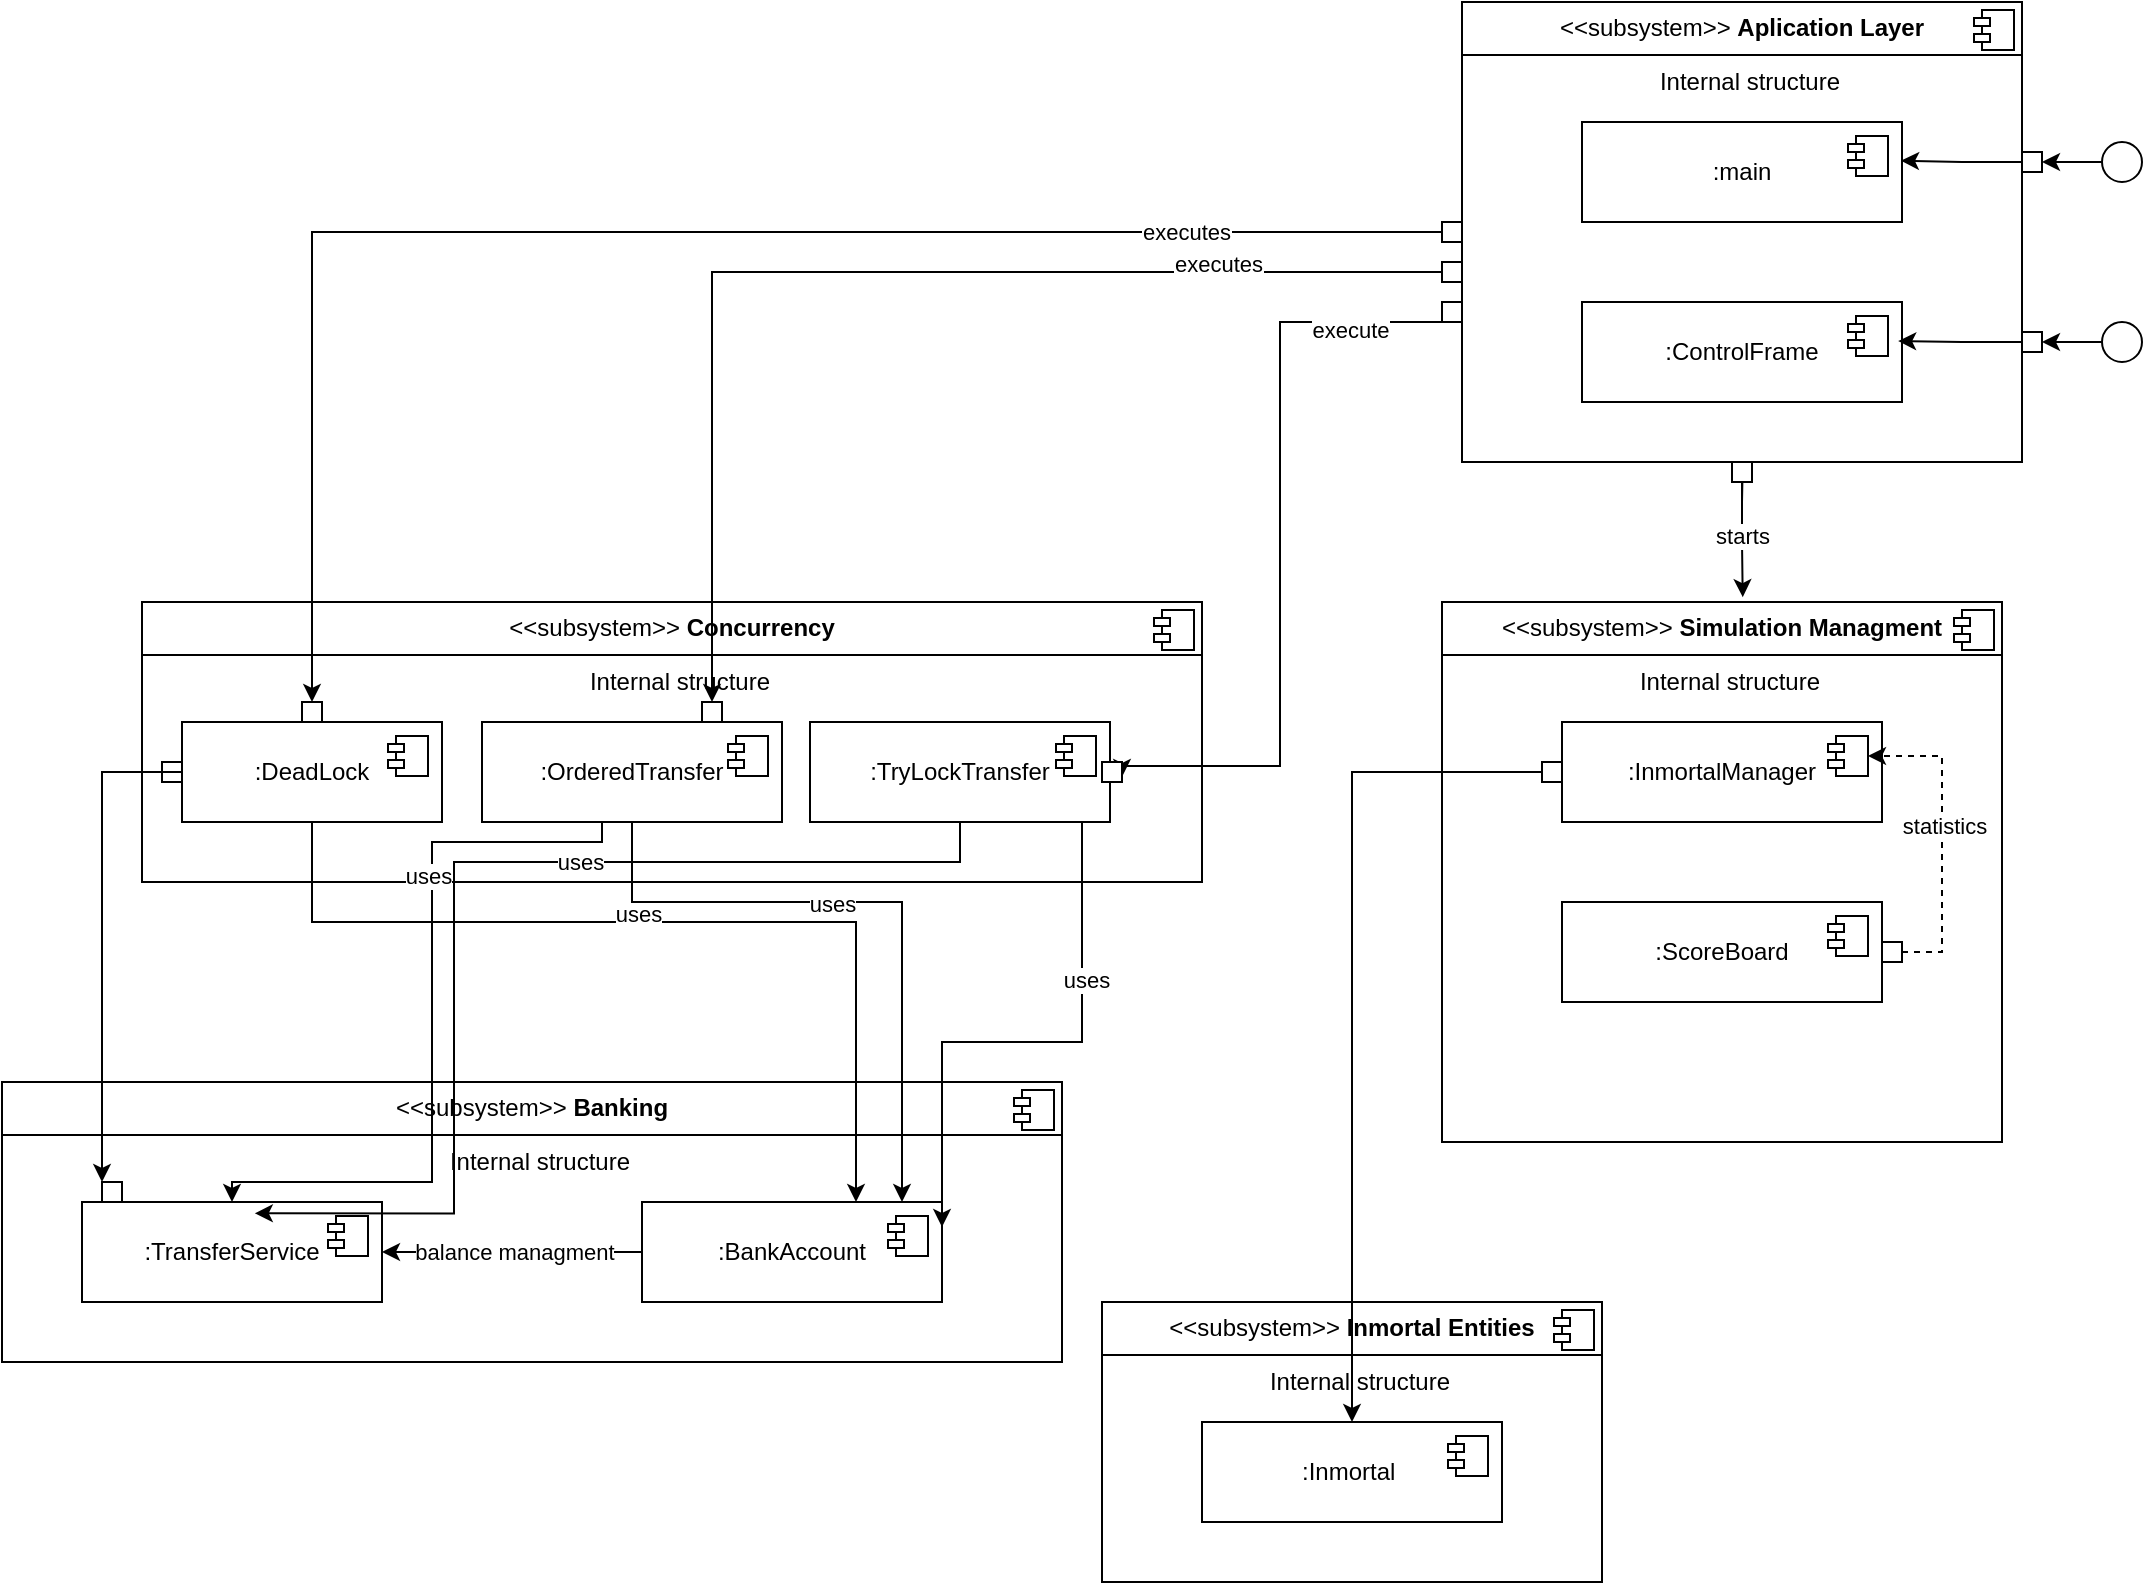 <mxfile version="28.1.2">
  <diagram name="Página-1" id="i7hEdmlSR3R2jYSTW4I0">
    <mxGraphModel dx="1747" dy="2096" grid="1" gridSize="10" guides="1" tooltips="1" connect="1" arrows="1" fold="1" page="1" pageScale="1" pageWidth="827" pageHeight="1169" math="0" shadow="0">
      <root>
        <mxCell id="0" />
        <mxCell id="1" parent="0" />
        <mxCell id="G-Qi5bz6n_XVfrinfc0t-10" value="&lt;p style=&quot;margin:0px;margin-top:6px;text-align:center;&quot;&gt;&amp;lt;&amp;lt;subsystem&amp;gt;&amp;gt;&amp;nbsp;&lt;b&gt;Concurrency&lt;/b&gt;&lt;/p&gt;&lt;hr size=&quot;1&quot; style=&quot;border-style:solid;&quot;&gt;&lt;p style=&quot;text-align: center; margin: 0px 0px 0px 8px;&quot;&gt;Internal structure&lt;/p&gt;" style="align=left;overflow=fill;html=1;dropTarget=0;whiteSpace=wrap;" vertex="1" parent="1">
          <mxGeometry x="80" y="70" width="530" height="140" as="geometry" />
        </mxCell>
        <mxCell id="G-Qi5bz6n_XVfrinfc0t-11" value="" style="shape=component;jettyWidth=8;jettyHeight=4;" vertex="1" parent="G-Qi5bz6n_XVfrinfc0t-10">
          <mxGeometry x="1" width="20" height="20" relative="1" as="geometry">
            <mxPoint x="-24" y="4" as="offset" />
          </mxGeometry>
        </mxCell>
        <mxCell id="G-Qi5bz6n_XVfrinfc0t-4" value=":DeadLock" style="html=1;dropTarget=0;whiteSpace=wrap;" vertex="1" parent="1">
          <mxGeometry x="100" y="130" width="130" height="50" as="geometry" />
        </mxCell>
        <mxCell id="G-Qi5bz6n_XVfrinfc0t-5" value="" style="shape=module;jettyWidth=8;jettyHeight=4;" vertex="1" parent="G-Qi5bz6n_XVfrinfc0t-4">
          <mxGeometry x="1" width="20" height="20" relative="1" as="geometry">
            <mxPoint x="-27" y="7" as="offset" />
          </mxGeometry>
        </mxCell>
        <mxCell id="G-Qi5bz6n_XVfrinfc0t-12" value=":OrderedTransfer" style="html=1;dropTarget=0;whiteSpace=wrap;" vertex="1" parent="1">
          <mxGeometry x="250" y="130" width="150" height="50" as="geometry" />
        </mxCell>
        <mxCell id="G-Qi5bz6n_XVfrinfc0t-13" value="" style="shape=module;jettyWidth=8;jettyHeight=4;" vertex="1" parent="G-Qi5bz6n_XVfrinfc0t-12">
          <mxGeometry x="1" width="20" height="20" relative="1" as="geometry">
            <mxPoint x="-27" y="7" as="offset" />
          </mxGeometry>
        </mxCell>
        <mxCell id="G-Qi5bz6n_XVfrinfc0t-14" value=":TryLockTransfer" style="html=1;dropTarget=0;whiteSpace=wrap;" vertex="1" parent="1">
          <mxGeometry x="414" y="130" width="150" height="50" as="geometry" />
        </mxCell>
        <mxCell id="G-Qi5bz6n_XVfrinfc0t-15" value="" style="shape=module;jettyWidth=8;jettyHeight=4;" vertex="1" parent="G-Qi5bz6n_XVfrinfc0t-14">
          <mxGeometry x="1" width="20" height="20" relative="1" as="geometry">
            <mxPoint x="-27" y="7" as="offset" />
          </mxGeometry>
        </mxCell>
        <mxCell id="G-Qi5bz6n_XVfrinfc0t-16" value="" style="rounded=0;whiteSpace=wrap;html=1;" vertex="1" parent="1">
          <mxGeometry x="90" y="150" width="10" height="10" as="geometry" />
        </mxCell>
        <mxCell id="G-Qi5bz6n_XVfrinfc0t-17" value="&lt;p style=&quot;margin:0px;margin-top:6px;text-align:center;&quot;&gt;&amp;lt;&amp;lt;subsystem&amp;gt;&amp;gt; &lt;b&gt;Banking&lt;/b&gt;&lt;/p&gt;&lt;hr size=&quot;1&quot; style=&quot;border-style:solid;&quot;&gt;&lt;p style=&quot;text-align: center; margin: 0px 0px 0px 8px;&quot;&gt;Internal structure&lt;/p&gt;" style="align=left;overflow=fill;html=1;dropTarget=0;whiteSpace=wrap;" vertex="1" parent="1">
          <mxGeometry x="10" y="310" width="530" height="140" as="geometry" />
        </mxCell>
        <mxCell id="G-Qi5bz6n_XVfrinfc0t-18" value="" style="shape=component;jettyWidth=8;jettyHeight=4;" vertex="1" parent="G-Qi5bz6n_XVfrinfc0t-17">
          <mxGeometry x="1" width="20" height="20" relative="1" as="geometry">
            <mxPoint x="-24" y="4" as="offset" />
          </mxGeometry>
        </mxCell>
        <mxCell id="G-Qi5bz6n_XVfrinfc0t-19" value=":TransferService" style="html=1;dropTarget=0;whiteSpace=wrap;" vertex="1" parent="1">
          <mxGeometry x="50" y="370" width="150" height="50" as="geometry" />
        </mxCell>
        <mxCell id="G-Qi5bz6n_XVfrinfc0t-20" value="" style="shape=module;jettyWidth=8;jettyHeight=4;" vertex="1" parent="G-Qi5bz6n_XVfrinfc0t-19">
          <mxGeometry x="1" width="20" height="20" relative="1" as="geometry">
            <mxPoint x="-27" y="7" as="offset" />
          </mxGeometry>
        </mxCell>
        <mxCell id="G-Qi5bz6n_XVfrinfc0t-103" style="edgeStyle=orthogonalEdgeStyle;rounded=0;orthogonalLoop=1;jettySize=auto;html=1;" edge="1" parent="1" source="G-Qi5bz6n_XVfrinfc0t-21" target="G-Qi5bz6n_XVfrinfc0t-19">
          <mxGeometry relative="1" as="geometry" />
        </mxCell>
        <mxCell id="G-Qi5bz6n_XVfrinfc0t-104" value="balance managment" style="edgeLabel;html=1;align=center;verticalAlign=middle;resizable=0;points=[];" vertex="1" connectable="0" parent="G-Qi5bz6n_XVfrinfc0t-103">
          <mxGeometry x="-0.015" relative="1" as="geometry">
            <mxPoint as="offset" />
          </mxGeometry>
        </mxCell>
        <mxCell id="G-Qi5bz6n_XVfrinfc0t-21" value=":BankAccount" style="html=1;dropTarget=0;whiteSpace=wrap;" vertex="1" parent="1">
          <mxGeometry x="330" y="370" width="150" height="50" as="geometry" />
        </mxCell>
        <mxCell id="G-Qi5bz6n_XVfrinfc0t-22" value="" style="shape=module;jettyWidth=8;jettyHeight=4;" vertex="1" parent="G-Qi5bz6n_XVfrinfc0t-21">
          <mxGeometry x="1" width="20" height="20" relative="1" as="geometry">
            <mxPoint x="-27" y="7" as="offset" />
          </mxGeometry>
        </mxCell>
        <mxCell id="G-Qi5bz6n_XVfrinfc0t-23" value="&lt;p style=&quot;margin:0px;margin-top:6px;text-align:center;&quot;&gt;&amp;lt;&amp;lt;subsystem&amp;gt;&amp;gt; &lt;b&gt;Inmortal Entities&lt;/b&gt;&lt;/p&gt;&lt;hr size=&quot;1&quot; style=&quot;border-style:solid;&quot;&gt;&lt;p style=&quot;text-align: center; margin: 0px 0px 0px 8px;&quot;&gt;Internal structure&lt;/p&gt;" style="align=left;overflow=fill;html=1;dropTarget=0;whiteSpace=wrap;" vertex="1" parent="1">
          <mxGeometry x="560" y="420" width="250" height="140" as="geometry" />
        </mxCell>
        <mxCell id="G-Qi5bz6n_XVfrinfc0t-24" value="" style="shape=component;jettyWidth=8;jettyHeight=4;" vertex="1" parent="G-Qi5bz6n_XVfrinfc0t-23">
          <mxGeometry x="1" width="20" height="20" relative="1" as="geometry">
            <mxPoint x="-24" y="4" as="offset" />
          </mxGeometry>
        </mxCell>
        <mxCell id="G-Qi5bz6n_XVfrinfc0t-25" value=":Inmortal&amp;nbsp;" style="html=1;dropTarget=0;whiteSpace=wrap;" vertex="1" parent="1">
          <mxGeometry x="610" y="480" width="150" height="50" as="geometry" />
        </mxCell>
        <mxCell id="G-Qi5bz6n_XVfrinfc0t-26" value="" style="shape=module;jettyWidth=8;jettyHeight=4;" vertex="1" parent="G-Qi5bz6n_XVfrinfc0t-25">
          <mxGeometry x="1" width="20" height="20" relative="1" as="geometry">
            <mxPoint x="-27" y="7" as="offset" />
          </mxGeometry>
        </mxCell>
        <mxCell id="G-Qi5bz6n_XVfrinfc0t-27" value="&lt;p style=&quot;margin:0px;margin-top:6px;text-align:center;&quot;&gt;&amp;lt;&amp;lt;subsystem&amp;gt;&amp;gt; &lt;b&gt;Simulation Managment&lt;/b&gt;&lt;/p&gt;&lt;hr size=&quot;1&quot; style=&quot;border-style:solid;&quot;&gt;&lt;p style=&quot;text-align: center; margin: 0px 0px 0px 8px;&quot;&gt;Internal structure&lt;/p&gt;" style="align=left;overflow=fill;html=1;dropTarget=0;whiteSpace=wrap;" vertex="1" parent="1">
          <mxGeometry x="730" y="70" width="280" height="270" as="geometry" />
        </mxCell>
        <mxCell id="G-Qi5bz6n_XVfrinfc0t-28" value="" style="shape=component;jettyWidth=8;jettyHeight=4;" vertex="1" parent="G-Qi5bz6n_XVfrinfc0t-27">
          <mxGeometry x="1" width="20" height="20" relative="1" as="geometry">
            <mxPoint x="-24" y="4" as="offset" />
          </mxGeometry>
        </mxCell>
        <mxCell id="G-Qi5bz6n_XVfrinfc0t-105" style="edgeStyle=orthogonalEdgeStyle;rounded=0;orthogonalLoop=1;jettySize=auto;html=1;" edge="1" parent="1" source="G-Qi5bz6n_XVfrinfc0t-129" target="G-Qi5bz6n_XVfrinfc0t-25">
          <mxGeometry relative="1" as="geometry" />
        </mxCell>
        <mxCell id="G-Qi5bz6n_XVfrinfc0t-29" value=":InmortalManager" style="html=1;dropTarget=0;whiteSpace=wrap;" vertex="1" parent="1">
          <mxGeometry x="790" y="130" width="160" height="50" as="geometry" />
        </mxCell>
        <mxCell id="G-Qi5bz6n_XVfrinfc0t-30" value="" style="shape=module;jettyWidth=8;jettyHeight=4;" vertex="1" parent="G-Qi5bz6n_XVfrinfc0t-29">
          <mxGeometry x="1" width="20" height="20" relative="1" as="geometry">
            <mxPoint x="-27" y="7" as="offset" />
          </mxGeometry>
        </mxCell>
        <mxCell id="G-Qi5bz6n_XVfrinfc0t-31" value=":ScoreBoard" style="html=1;dropTarget=0;whiteSpace=wrap;" vertex="1" parent="1">
          <mxGeometry x="790" y="220" width="160" height="50" as="geometry" />
        </mxCell>
        <mxCell id="G-Qi5bz6n_XVfrinfc0t-32" value="" style="shape=module;jettyWidth=8;jettyHeight=4;" vertex="1" parent="G-Qi5bz6n_XVfrinfc0t-31">
          <mxGeometry x="1" width="20" height="20" relative="1" as="geometry">
            <mxPoint x="-27" y="7" as="offset" />
          </mxGeometry>
        </mxCell>
        <mxCell id="G-Qi5bz6n_XVfrinfc0t-33" value="&lt;p style=&quot;margin:0px;margin-top:6px;text-align:center;&quot;&gt;&amp;lt;&amp;lt;subsystem&amp;gt;&amp;gt; &lt;b&gt;Aplication Layer&lt;/b&gt;&lt;/p&gt;&lt;hr size=&quot;1&quot; style=&quot;border-style:solid;&quot;&gt;&lt;p style=&quot;text-align: center; margin: 0px 0px 0px 8px;&quot;&gt;Internal structure&lt;/p&gt;" style="align=left;overflow=fill;html=1;dropTarget=0;whiteSpace=wrap;" vertex="1" parent="1">
          <mxGeometry x="740" y="-230" width="280" height="230" as="geometry" />
        </mxCell>
        <mxCell id="G-Qi5bz6n_XVfrinfc0t-34" value="" style="shape=component;jettyWidth=8;jettyHeight=4;" vertex="1" parent="G-Qi5bz6n_XVfrinfc0t-33">
          <mxGeometry x="1" width="20" height="20" relative="1" as="geometry">
            <mxPoint x="-24" y="4" as="offset" />
          </mxGeometry>
        </mxCell>
        <mxCell id="G-Qi5bz6n_XVfrinfc0t-35" value=":main" style="html=1;dropTarget=0;whiteSpace=wrap;" vertex="1" parent="1">
          <mxGeometry x="800" y="-170" width="160" height="50" as="geometry" />
        </mxCell>
        <mxCell id="G-Qi5bz6n_XVfrinfc0t-36" value="" style="shape=module;jettyWidth=8;jettyHeight=4;" vertex="1" parent="G-Qi5bz6n_XVfrinfc0t-35">
          <mxGeometry x="1" width="20" height="20" relative="1" as="geometry">
            <mxPoint x="-27" y="7" as="offset" />
          </mxGeometry>
        </mxCell>
        <mxCell id="G-Qi5bz6n_XVfrinfc0t-37" value=":ControlFrame" style="html=1;dropTarget=0;whiteSpace=wrap;" vertex="1" parent="1">
          <mxGeometry x="800" y="-80" width="160" height="50" as="geometry" />
        </mxCell>
        <mxCell id="G-Qi5bz6n_XVfrinfc0t-38" value="" style="shape=module;jettyWidth=8;jettyHeight=4;" vertex="1" parent="G-Qi5bz6n_XVfrinfc0t-37">
          <mxGeometry x="1" width="20" height="20" relative="1" as="geometry">
            <mxPoint x="-27" y="7" as="offset" />
          </mxGeometry>
        </mxCell>
        <mxCell id="G-Qi5bz6n_XVfrinfc0t-39" style="edgeStyle=orthogonalEdgeStyle;rounded=0;orthogonalLoop=1;jettySize=auto;html=1;entryX=0.537;entryY=-0.009;entryDx=0;entryDy=0;entryPerimeter=0;" edge="1" parent="1" source="G-Qi5bz6n_XVfrinfc0t-53" target="G-Qi5bz6n_XVfrinfc0t-27">
          <mxGeometry relative="1" as="geometry" />
        </mxCell>
        <mxCell id="G-Qi5bz6n_XVfrinfc0t-59" value="starts" style="edgeLabel;html=1;align=center;verticalAlign=middle;resizable=0;points=[];" vertex="1" connectable="0" parent="G-Qi5bz6n_XVfrinfc0t-39">
          <mxGeometry x="-0.153" relative="1" as="geometry">
            <mxPoint y="2" as="offset" />
          </mxGeometry>
        </mxCell>
        <mxCell id="G-Qi5bz6n_XVfrinfc0t-47" value="" style="rounded=0;whiteSpace=wrap;html=1;" vertex="1" parent="1">
          <mxGeometry x="730" y="-120" width="10" height="10" as="geometry" />
        </mxCell>
        <mxCell id="G-Qi5bz6n_XVfrinfc0t-49" value="" style="rounded=0;whiteSpace=wrap;html=1;" vertex="1" parent="1">
          <mxGeometry x="730" y="-100" width="10" height="10" as="geometry" />
        </mxCell>
        <mxCell id="G-Qi5bz6n_XVfrinfc0t-52" value="" style="rounded=0;whiteSpace=wrap;html=1;" vertex="1" parent="1">
          <mxGeometry x="730" y="-80" width="10" height="10" as="geometry" />
        </mxCell>
        <mxCell id="G-Qi5bz6n_XVfrinfc0t-54" value="" style="edgeStyle=orthogonalEdgeStyle;rounded=0;orthogonalLoop=1;jettySize=auto;html=1;entryX=0.537;entryY=-0.009;entryDx=0;entryDy=0;entryPerimeter=0;" edge="1" parent="1" source="G-Qi5bz6n_XVfrinfc0t-33" target="G-Qi5bz6n_XVfrinfc0t-53">
          <mxGeometry relative="1" as="geometry">
            <mxPoint x="880" as="sourcePoint" />
            <mxPoint x="880" y="68" as="targetPoint" />
          </mxGeometry>
        </mxCell>
        <mxCell id="G-Qi5bz6n_XVfrinfc0t-53" value="" style="rounded=0;whiteSpace=wrap;html=1;" vertex="1" parent="1">
          <mxGeometry x="875" width="10" height="10" as="geometry" />
        </mxCell>
        <mxCell id="G-Qi5bz6n_XVfrinfc0t-61" value="" style="edgeStyle=orthogonalEdgeStyle;rounded=0;orthogonalLoop=1;jettySize=auto;html=1;entryX=0.5;entryY=0;entryDx=0;entryDy=0;" edge="1" parent="1" source="G-Qi5bz6n_XVfrinfc0t-49" target="G-Qi5bz6n_XVfrinfc0t-60">
          <mxGeometry relative="1" as="geometry">
            <mxPoint x="730" y="-95" as="sourcePoint" />
            <mxPoint x="363" y="130" as="targetPoint" />
          </mxGeometry>
        </mxCell>
        <mxCell id="G-Qi5bz6n_XVfrinfc0t-62" value="executes" style="edgeLabel;html=1;align=center;verticalAlign=middle;resizable=0;points=[];" vertex="1" connectable="0" parent="G-Qi5bz6n_XVfrinfc0t-61">
          <mxGeometry x="-0.612" y="-4" relative="1" as="geometry">
            <mxPoint as="offset" />
          </mxGeometry>
        </mxCell>
        <mxCell id="G-Qi5bz6n_XVfrinfc0t-60" value="" style="rounded=0;whiteSpace=wrap;html=1;" vertex="1" parent="1">
          <mxGeometry x="360" y="120" width="10" height="10" as="geometry" />
        </mxCell>
        <mxCell id="G-Qi5bz6n_XVfrinfc0t-69" value="" style="edgeStyle=orthogonalEdgeStyle;rounded=0;orthogonalLoop=1;jettySize=auto;html=1;" edge="1" parent="1" source="G-Qi5bz6n_XVfrinfc0t-47" target="G-Qi5bz6n_XVfrinfc0t-68">
          <mxGeometry relative="1" as="geometry">
            <mxPoint x="730" y="-115" as="sourcePoint" />
            <mxPoint x="165" y="130" as="targetPoint" />
          </mxGeometry>
        </mxCell>
        <mxCell id="G-Qi5bz6n_XVfrinfc0t-70" value="executes" style="edgeLabel;html=1;align=center;verticalAlign=middle;resizable=0;points=[];" vertex="1" connectable="0" parent="G-Qi5bz6n_XVfrinfc0t-69">
          <mxGeometry x="-0.68" relative="1" as="geometry">
            <mxPoint as="offset" />
          </mxGeometry>
        </mxCell>
        <mxCell id="G-Qi5bz6n_XVfrinfc0t-68" value="" style="rounded=0;whiteSpace=wrap;html=1;" vertex="1" parent="1">
          <mxGeometry x="160" y="120" width="10" height="10" as="geometry" />
        </mxCell>
        <mxCell id="G-Qi5bz6n_XVfrinfc0t-72" value="" style="edgeStyle=orthogonalEdgeStyle;rounded=0;orthogonalLoop=1;jettySize=auto;html=1;entryX=1;entryY=0.75;entryDx=0;entryDy=0;" edge="1" parent="1" source="G-Qi5bz6n_XVfrinfc0t-33" target="G-Qi5bz6n_XVfrinfc0t-71">
          <mxGeometry relative="1" as="geometry">
            <mxPoint x="740" y="-70" as="sourcePoint" />
            <mxPoint x="557" y="152" as="targetPoint" />
            <Array as="points">
              <mxPoint x="649" y="-70" />
              <mxPoint x="649" y="152" />
            </Array>
          </mxGeometry>
        </mxCell>
        <mxCell id="G-Qi5bz6n_XVfrinfc0t-73" value="execute" style="edgeLabel;html=1;align=center;verticalAlign=middle;resizable=0;points=[];" vertex="1" connectable="0" parent="G-Qi5bz6n_XVfrinfc0t-72">
          <mxGeometry x="-0.719" y="4" relative="1" as="geometry">
            <mxPoint as="offset" />
          </mxGeometry>
        </mxCell>
        <mxCell id="G-Qi5bz6n_XVfrinfc0t-71" value="" style="rounded=0;whiteSpace=wrap;html=1;" vertex="1" parent="1">
          <mxGeometry x="560" y="150" width="10" height="10" as="geometry" />
        </mxCell>
        <mxCell id="G-Qi5bz6n_XVfrinfc0t-89" style="edgeStyle=orthogonalEdgeStyle;rounded=0;orthogonalLoop=1;jettySize=auto;html=1;" edge="1" parent="1" source="G-Qi5bz6n_XVfrinfc0t-4">
          <mxGeometry relative="1" as="geometry">
            <mxPoint x="437" y="370" as="targetPoint" />
            <Array as="points">
              <mxPoint x="165" y="230" />
              <mxPoint x="437" y="230" />
            </Array>
          </mxGeometry>
        </mxCell>
        <mxCell id="G-Qi5bz6n_XVfrinfc0t-90" value="uses" style="edgeLabel;html=1;align=center;verticalAlign=middle;resizable=0;points=[];" vertex="1" connectable="0" parent="G-Qi5bz6n_XVfrinfc0t-89">
          <mxGeometry x="-0.077" y="4" relative="1" as="geometry">
            <mxPoint as="offset" />
          </mxGeometry>
        </mxCell>
        <mxCell id="G-Qi5bz6n_XVfrinfc0t-91" style="edgeStyle=orthogonalEdgeStyle;rounded=0;orthogonalLoop=1;jettySize=auto;html=1;" edge="1" parent="1" source="G-Qi5bz6n_XVfrinfc0t-12" target="G-Qi5bz6n_XVfrinfc0t-21">
          <mxGeometry relative="1" as="geometry">
            <Array as="points">
              <mxPoint x="325" y="220" />
              <mxPoint x="460" y="220" />
            </Array>
          </mxGeometry>
        </mxCell>
        <mxCell id="G-Qi5bz6n_XVfrinfc0t-92" value="uses" style="edgeLabel;html=1;align=center;verticalAlign=middle;resizable=0;points=[];" vertex="1" connectable="0" parent="G-Qi5bz6n_XVfrinfc0t-91">
          <mxGeometry x="-0.138" y="-1" relative="1" as="geometry">
            <mxPoint as="offset" />
          </mxGeometry>
        </mxCell>
        <mxCell id="G-Qi5bz6n_XVfrinfc0t-93" style="edgeStyle=orthogonalEdgeStyle;rounded=0;orthogonalLoop=1;jettySize=auto;html=1;entryX=1;entryY=0.25;entryDx=0;entryDy=0;" edge="1" parent="1" source="G-Qi5bz6n_XVfrinfc0t-14" target="G-Qi5bz6n_XVfrinfc0t-21">
          <mxGeometry relative="1" as="geometry">
            <Array as="points">
              <mxPoint x="550" y="290" />
              <mxPoint x="480" y="290" />
            </Array>
          </mxGeometry>
        </mxCell>
        <mxCell id="G-Qi5bz6n_XVfrinfc0t-94" value="uses" style="edgeLabel;html=1;align=center;verticalAlign=middle;resizable=0;points=[];" vertex="1" connectable="0" parent="G-Qi5bz6n_XVfrinfc0t-93">
          <mxGeometry x="-0.42" y="2" relative="1" as="geometry">
            <mxPoint as="offset" />
          </mxGeometry>
        </mxCell>
        <mxCell id="G-Qi5bz6n_XVfrinfc0t-95" style="edgeStyle=orthogonalEdgeStyle;rounded=0;orthogonalLoop=1;jettySize=auto;html=1;entryX=0.576;entryY=0.113;entryDx=0;entryDy=0;entryPerimeter=0;" edge="1" parent="1" source="G-Qi5bz6n_XVfrinfc0t-14" target="G-Qi5bz6n_XVfrinfc0t-19">
          <mxGeometry relative="1" as="geometry">
            <Array as="points">
              <mxPoint x="489" y="200" />
              <mxPoint x="236" y="200" />
            </Array>
          </mxGeometry>
        </mxCell>
        <mxCell id="G-Qi5bz6n_XVfrinfc0t-96" value="uses" style="edgeLabel;html=1;align=center;verticalAlign=middle;resizable=0;points=[];" vertex="1" connectable="0" parent="G-Qi5bz6n_XVfrinfc0t-95">
          <mxGeometry x="-0.233" relative="1" as="geometry">
            <mxPoint as="offset" />
          </mxGeometry>
        </mxCell>
        <mxCell id="G-Qi5bz6n_XVfrinfc0t-112" style="edgeStyle=orthogonalEdgeStyle;rounded=0;orthogonalLoop=1;jettySize=auto;html=1;exitX=1;exitY=0.5;exitDx=0;exitDy=0;entryX=1;entryY=0.5;entryDx=0;entryDy=0;dashed=1;" edge="1" parent="1" source="G-Qi5bz6n_XVfrinfc0t-132" target="G-Qi5bz6n_XVfrinfc0t-30">
          <mxGeometry relative="1" as="geometry">
            <mxPoint x="950" y="590" as="sourcePoint" />
            <mxPoint x="1140" y="240" as="targetPoint" />
          </mxGeometry>
        </mxCell>
        <mxCell id="G-Qi5bz6n_XVfrinfc0t-113" value="statistics" style="edgeLabel;html=1;align=center;verticalAlign=middle;resizable=0;points=[];" vertex="1" connectable="0" parent="G-Qi5bz6n_XVfrinfc0t-112">
          <mxGeometry x="0.074" y="-1" relative="1" as="geometry">
            <mxPoint as="offset" />
          </mxGeometry>
        </mxCell>
        <mxCell id="G-Qi5bz6n_XVfrinfc0t-97" style="edgeStyle=orthogonalEdgeStyle;rounded=0;orthogonalLoop=1;jettySize=auto;html=1;" edge="1" parent="1" source="G-Qi5bz6n_XVfrinfc0t-12" target="G-Qi5bz6n_XVfrinfc0t-19">
          <mxGeometry relative="1" as="geometry">
            <Array as="points">
              <mxPoint x="310" y="190" />
              <mxPoint x="225" y="190" />
              <mxPoint x="225" y="360" />
              <mxPoint x="125" y="360" />
            </Array>
          </mxGeometry>
        </mxCell>
        <mxCell id="G-Qi5bz6n_XVfrinfc0t-98" value="uses" style="edgeLabel;html=1;align=center;verticalAlign=middle;resizable=0;points=[];" vertex="1" connectable="0" parent="G-Qi5bz6n_XVfrinfc0t-97">
          <mxGeometry x="-0.402" y="-2" relative="1" as="geometry">
            <mxPoint as="offset" />
          </mxGeometry>
        </mxCell>
        <mxCell id="G-Qi5bz6n_XVfrinfc0t-118" style="edgeStyle=orthogonalEdgeStyle;rounded=0;orthogonalLoop=1;jettySize=auto;html=1;entryX=0.997;entryY=0.387;entryDx=0;entryDy=0;entryPerimeter=0;" edge="1" parent="1" source="G-Qi5bz6n_XVfrinfc0t-119" target="G-Qi5bz6n_XVfrinfc0t-35">
          <mxGeometry relative="1" as="geometry" />
        </mxCell>
        <mxCell id="G-Qi5bz6n_XVfrinfc0t-116" value="" style="ellipse;whiteSpace=wrap;html=1;aspect=fixed;" vertex="1" parent="1">
          <mxGeometry x="1060" y="-160" width="20" height="20" as="geometry" />
        </mxCell>
        <mxCell id="G-Qi5bz6n_XVfrinfc0t-120" value="" style="edgeStyle=orthogonalEdgeStyle;rounded=0;orthogonalLoop=1;jettySize=auto;html=1;entryX=1;entryY=0.5;entryDx=0;entryDy=0;" edge="1" parent="1" source="G-Qi5bz6n_XVfrinfc0t-116" target="G-Qi5bz6n_XVfrinfc0t-119">
          <mxGeometry relative="1" as="geometry">
            <mxPoint x="1060" y="-150" as="sourcePoint" />
            <mxPoint x="960" y="-145" as="targetPoint" />
          </mxGeometry>
        </mxCell>
        <mxCell id="G-Qi5bz6n_XVfrinfc0t-119" value="" style="rounded=0;whiteSpace=wrap;html=1;" vertex="1" parent="1">
          <mxGeometry x="1020" y="-155" width="10" height="10" as="geometry" />
        </mxCell>
        <mxCell id="G-Qi5bz6n_XVfrinfc0t-121" value="" style="ellipse;whiteSpace=wrap;html=1;aspect=fixed;" vertex="1" parent="1">
          <mxGeometry x="1060" y="-70" width="20" height="20" as="geometry" />
        </mxCell>
        <mxCell id="G-Qi5bz6n_XVfrinfc0t-122" value="" style="edgeStyle=orthogonalEdgeStyle;rounded=0;orthogonalLoop=1;jettySize=auto;html=1;entryX=1;entryY=0.5;entryDx=0;entryDy=0;" edge="1" parent="1" source="G-Qi5bz6n_XVfrinfc0t-121" target="G-Qi5bz6n_XVfrinfc0t-123">
          <mxGeometry relative="1" as="geometry">
            <mxPoint x="1060" y="-60" as="sourcePoint" />
            <mxPoint x="960" y="-55" as="targetPoint" />
          </mxGeometry>
        </mxCell>
        <mxCell id="G-Qi5bz6n_XVfrinfc0t-123" value="" style="rounded=0;whiteSpace=wrap;html=1;" vertex="1" parent="1">
          <mxGeometry x="1020" y="-65" width="10" height="10" as="geometry" />
        </mxCell>
        <mxCell id="G-Qi5bz6n_XVfrinfc0t-125" style="edgeStyle=orthogonalEdgeStyle;rounded=0;orthogonalLoop=1;jettySize=auto;html=1;entryX=0.988;entryY=0.391;entryDx=0;entryDy=0;entryPerimeter=0;" edge="1" parent="1" source="G-Qi5bz6n_XVfrinfc0t-123" target="G-Qi5bz6n_XVfrinfc0t-37">
          <mxGeometry relative="1" as="geometry" />
        </mxCell>
        <mxCell id="G-Qi5bz6n_XVfrinfc0t-129" value="" style="rounded=0;whiteSpace=wrap;html=1;" vertex="1" parent="1">
          <mxGeometry x="780" y="150" width="10" height="10" as="geometry" />
        </mxCell>
        <mxCell id="G-Qi5bz6n_XVfrinfc0t-133" value="" style="edgeStyle=orthogonalEdgeStyle;rounded=0;orthogonalLoop=1;jettySize=auto;html=1;exitX=1;exitY=0.5;exitDx=0;exitDy=0;entryX=1;entryY=0.5;entryDx=0;entryDy=0;dashed=1;" edge="1" parent="1" source="G-Qi5bz6n_XVfrinfc0t-31" target="G-Qi5bz6n_XVfrinfc0t-132">
          <mxGeometry relative="1" as="geometry">
            <mxPoint x="950" y="245" as="sourcePoint" />
            <mxPoint x="943" y="147" as="targetPoint" />
          </mxGeometry>
        </mxCell>
        <mxCell id="G-Qi5bz6n_XVfrinfc0t-132" value="" style="rounded=0;whiteSpace=wrap;html=1;" vertex="1" parent="1">
          <mxGeometry x="950" y="240" width="10" height="10" as="geometry" />
        </mxCell>
        <mxCell id="G-Qi5bz6n_XVfrinfc0t-136" value="" style="edgeStyle=orthogonalEdgeStyle;rounded=0;orthogonalLoop=1;jettySize=auto;html=1;" edge="1" parent="1" source="G-Qi5bz6n_XVfrinfc0t-4" target="G-Qi5bz6n_XVfrinfc0t-135">
          <mxGeometry relative="1" as="geometry">
            <mxPoint x="100" y="155" as="sourcePoint" />
            <mxPoint x="60" y="370" as="targetPoint" />
            <Array as="points">
              <mxPoint x="60" y="155" />
            </Array>
          </mxGeometry>
        </mxCell>
        <mxCell id="G-Qi5bz6n_XVfrinfc0t-135" value="" style="rounded=0;whiteSpace=wrap;html=1;" vertex="1" parent="1">
          <mxGeometry x="60" y="360" width="10" height="10" as="geometry" />
        </mxCell>
      </root>
    </mxGraphModel>
  </diagram>
</mxfile>
